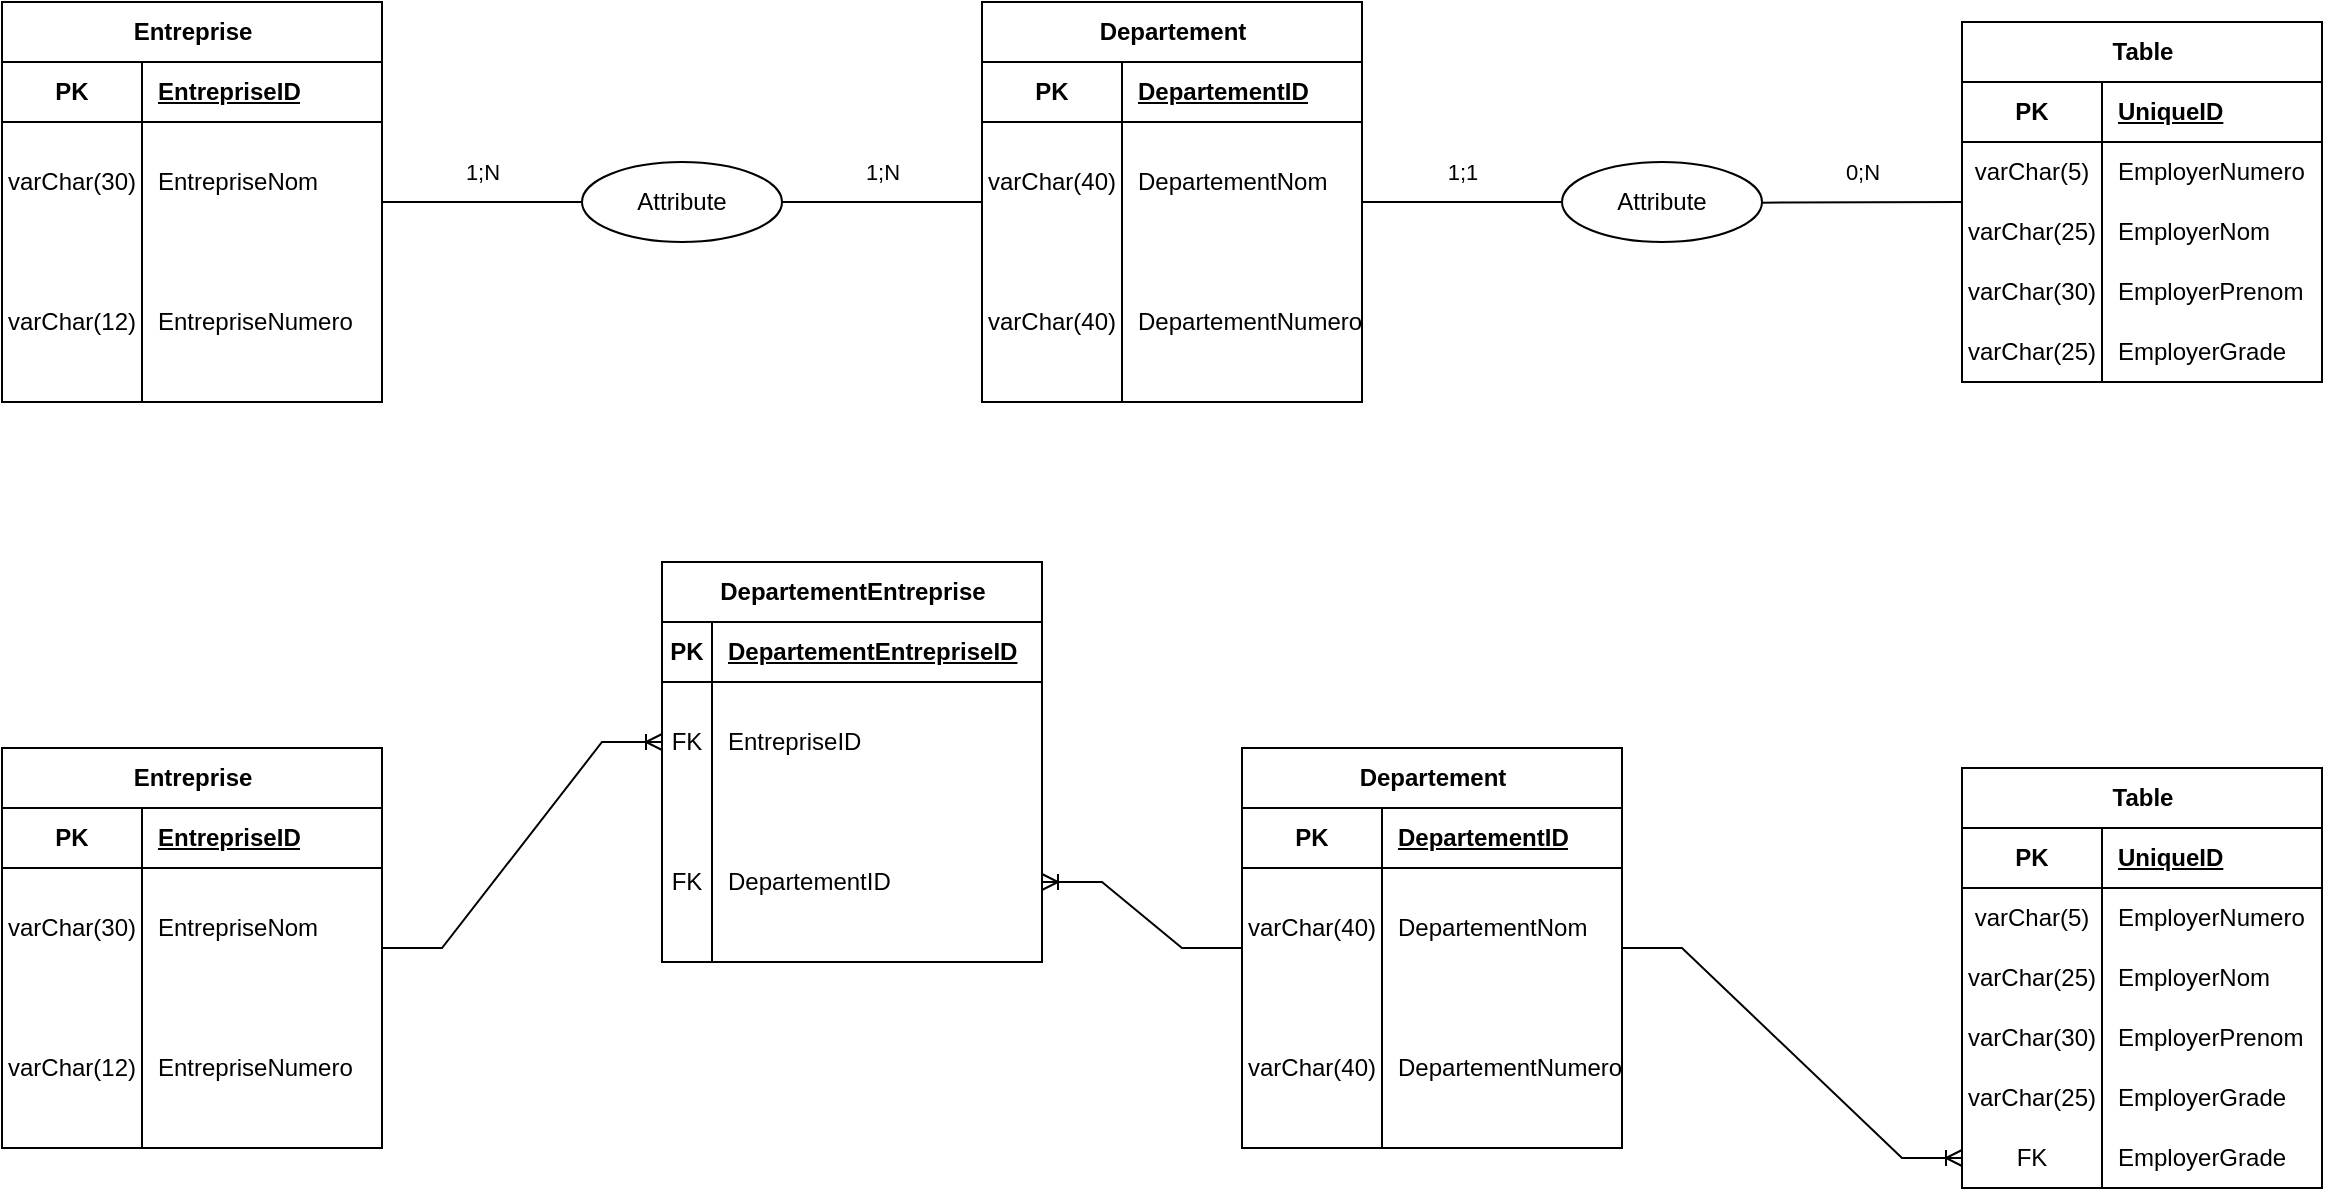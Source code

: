 <mxfile version="21.7.5" type="device">
  <diagram name="Page-1" id="FYcYYk6gHiNEtjK7RV77">
    <mxGraphModel dx="1418" dy="820" grid="1" gridSize="10" guides="1" tooltips="1" connect="1" arrows="1" fold="1" page="1" pageScale="1" pageWidth="1169" pageHeight="827" math="0" shadow="0">
      <root>
        <mxCell id="0" />
        <mxCell id="1" parent="0" />
        <mxCell id="wc8PRvtzHhHLdysX_va_-14" value="Entreprise" style="shape=table;startSize=30;container=1;collapsible=1;childLayout=tableLayout;fixedRows=1;rowLines=0;fontStyle=1;align=center;resizeLast=1;html=1;" parent="1" vertex="1">
          <mxGeometry y="40" width="190" height="200" as="geometry" />
        </mxCell>
        <mxCell id="wc8PRvtzHhHLdysX_va_-15" value="" style="shape=tableRow;horizontal=0;startSize=0;swimlaneHead=0;swimlaneBody=0;fillColor=none;collapsible=0;dropTarget=0;points=[[0,0.5],[1,0.5]];portConstraint=eastwest;top=0;left=0;right=0;bottom=1;" parent="wc8PRvtzHhHLdysX_va_-14" vertex="1">
          <mxGeometry y="30" width="190" height="30" as="geometry" />
        </mxCell>
        <mxCell id="wc8PRvtzHhHLdysX_va_-16" value="PK" style="shape=partialRectangle;connectable=0;fillColor=none;top=0;left=0;bottom=0;right=0;fontStyle=1;overflow=hidden;whiteSpace=wrap;html=1;" parent="wc8PRvtzHhHLdysX_va_-15" vertex="1">
          <mxGeometry width="70" height="30" as="geometry">
            <mxRectangle width="70" height="30" as="alternateBounds" />
          </mxGeometry>
        </mxCell>
        <mxCell id="wc8PRvtzHhHLdysX_va_-17" value="EntrepriseID" style="shape=partialRectangle;connectable=0;fillColor=none;top=0;left=0;bottom=0;right=0;align=left;spacingLeft=6;fontStyle=5;overflow=hidden;whiteSpace=wrap;html=1;" parent="wc8PRvtzHhHLdysX_va_-15" vertex="1">
          <mxGeometry x="70" width="120" height="30" as="geometry">
            <mxRectangle width="120" height="30" as="alternateBounds" />
          </mxGeometry>
        </mxCell>
        <mxCell id="wc8PRvtzHhHLdysX_va_-18" value="" style="shape=tableRow;horizontal=0;startSize=0;swimlaneHead=0;swimlaneBody=0;fillColor=none;collapsible=0;dropTarget=0;points=[[0,0.5],[1,0.5]];portConstraint=eastwest;top=0;left=0;right=0;bottom=0;" parent="wc8PRvtzHhHLdysX_va_-14" vertex="1">
          <mxGeometry y="60" width="190" height="60" as="geometry" />
        </mxCell>
        <mxCell id="wc8PRvtzHhHLdysX_va_-19" value="varChar(30)" style="shape=partialRectangle;connectable=0;fillColor=none;top=0;left=0;bottom=0;right=0;editable=1;overflow=hidden;whiteSpace=wrap;html=1;" parent="wc8PRvtzHhHLdysX_va_-18" vertex="1">
          <mxGeometry width="70" height="60" as="geometry">
            <mxRectangle width="70" height="60" as="alternateBounds" />
          </mxGeometry>
        </mxCell>
        <mxCell id="wc8PRvtzHhHLdysX_va_-20" value="EntrepriseNom" style="shape=partialRectangle;connectable=0;fillColor=none;top=0;left=0;bottom=0;right=0;align=left;spacingLeft=6;overflow=hidden;whiteSpace=wrap;html=1;" parent="wc8PRvtzHhHLdysX_va_-18" vertex="1">
          <mxGeometry x="70" width="120" height="60" as="geometry">
            <mxRectangle width="120" height="60" as="alternateBounds" />
          </mxGeometry>
        </mxCell>
        <mxCell id="wc8PRvtzHhHLdysX_va_-21" value="" style="shape=tableRow;horizontal=0;startSize=0;swimlaneHead=0;swimlaneBody=0;fillColor=none;collapsible=0;dropTarget=0;points=[[0,0.5],[1,0.5]];portConstraint=eastwest;top=0;left=0;right=0;bottom=0;" parent="wc8PRvtzHhHLdysX_va_-14" vertex="1">
          <mxGeometry y="120" width="190" height="80" as="geometry" />
        </mxCell>
        <mxCell id="wc8PRvtzHhHLdysX_va_-22" value="varChar(12)" style="shape=partialRectangle;connectable=0;fillColor=none;top=0;left=0;bottom=0;right=0;editable=1;overflow=hidden;whiteSpace=wrap;html=1;" parent="wc8PRvtzHhHLdysX_va_-21" vertex="1">
          <mxGeometry width="70" height="80" as="geometry">
            <mxRectangle width="70" height="80" as="alternateBounds" />
          </mxGeometry>
        </mxCell>
        <mxCell id="wc8PRvtzHhHLdysX_va_-23" value="EntrepriseNumero" style="shape=partialRectangle;connectable=0;fillColor=none;top=0;left=0;bottom=0;right=0;align=left;spacingLeft=6;overflow=hidden;whiteSpace=wrap;html=1;" parent="wc8PRvtzHhHLdysX_va_-21" vertex="1">
          <mxGeometry x="70" width="120" height="80" as="geometry">
            <mxRectangle width="120" height="80" as="alternateBounds" />
          </mxGeometry>
        </mxCell>
        <mxCell id="wc8PRvtzHhHLdysX_va_-40" value="Attribute" style="ellipse;whiteSpace=wrap;html=1;align=center;" parent="1" vertex="1">
          <mxGeometry x="290" y="120" width="100" height="40" as="geometry" />
        </mxCell>
        <mxCell id="wc8PRvtzHhHLdysX_va_-41" value="Attribute" style="ellipse;whiteSpace=wrap;html=1;align=center;" parent="1" vertex="1">
          <mxGeometry x="780" y="120" width="100" height="40" as="geometry" />
        </mxCell>
        <mxCell id="wc8PRvtzHhHLdysX_va_-42" value="" style="endArrow=none;html=1;rounded=0;" parent="1" source="wc8PRvtzHhHLdysX_va_-14" target="wc8PRvtzHhHLdysX_va_-40" edge="1">
          <mxGeometry relative="1" as="geometry">
            <mxPoint x="330" y="430" as="sourcePoint" />
            <mxPoint x="490" y="430" as="targetPoint" />
          </mxGeometry>
        </mxCell>
        <mxCell id="wc8PRvtzHhHLdysX_va_-66" value="1;N" style="edgeLabel;html=1;align=center;verticalAlign=middle;resizable=0;points=[];" parent="wc8PRvtzHhHLdysX_va_-42" vertex="1" connectable="0">
          <mxGeometry relative="1" as="geometry">
            <mxPoint y="-15" as="offset" />
          </mxGeometry>
        </mxCell>
        <mxCell id="wc8PRvtzHhHLdysX_va_-43" value="" style="endArrow=none;html=1;rounded=0;" parent="1" source="wc8PRvtzHhHLdysX_va_-46" target="wc8PRvtzHhHLdysX_va_-40" edge="1">
          <mxGeometry relative="1" as="geometry">
            <mxPoint x="505" y="123.511" as="sourcePoint" />
            <mxPoint x="410" y="115" as="targetPoint" />
          </mxGeometry>
        </mxCell>
        <mxCell id="wc8PRvtzHhHLdysX_va_-67" value="1;N" style="edgeLabel;html=1;align=center;verticalAlign=middle;resizable=0;points=[];" parent="wc8PRvtzHhHLdysX_va_-43" vertex="1" connectable="0">
          <mxGeometry relative="1" as="geometry">
            <mxPoint y="-15" as="offset" />
          </mxGeometry>
        </mxCell>
        <mxCell id="wc8PRvtzHhHLdysX_va_-44" value="" style="endArrow=none;html=1;rounded=0;" parent="1" source="wc8PRvtzHhHLdysX_va_-41" target="wc8PRvtzHhHLdysX_va_-46" edge="1">
          <mxGeometry relative="1" as="geometry">
            <mxPoint x="450" y="125" as="sourcePoint" />
            <mxPoint x="665" y="115" as="targetPoint" />
          </mxGeometry>
        </mxCell>
        <mxCell id="wc8PRvtzHhHLdysX_va_-68" value="1;1" style="edgeLabel;html=1;align=center;verticalAlign=middle;resizable=0;points=[];" parent="wc8PRvtzHhHLdysX_va_-44" vertex="1" connectable="0">
          <mxGeometry relative="1" as="geometry">
            <mxPoint y="-15" as="offset" />
          </mxGeometry>
        </mxCell>
        <mxCell id="wc8PRvtzHhHLdysX_va_-45" value="" style="endArrow=none;html=1;rounded=0;" parent="1" source="wc8PRvtzHhHLdysX_va_-41" target="wc8PRvtzHhHLdysX_va_-127" edge="1">
          <mxGeometry relative="1" as="geometry">
            <mxPoint x="640" y="125" as="sourcePoint" />
            <mxPoint x="970" y="140" as="targetPoint" />
          </mxGeometry>
        </mxCell>
        <mxCell id="wc8PRvtzHhHLdysX_va_-69" value="0;N" style="edgeLabel;html=1;align=center;verticalAlign=middle;resizable=0;points=[];" parent="wc8PRvtzHhHLdysX_va_-45" vertex="1" connectable="0">
          <mxGeometry relative="1" as="geometry">
            <mxPoint y="-15" as="offset" />
          </mxGeometry>
        </mxCell>
        <mxCell id="wc8PRvtzHhHLdysX_va_-46" value="Departement" style="shape=table;startSize=30;container=1;collapsible=1;childLayout=tableLayout;fixedRows=1;rowLines=0;fontStyle=1;align=center;resizeLast=1;html=1;" parent="1" vertex="1">
          <mxGeometry x="490" y="40" width="190" height="200" as="geometry" />
        </mxCell>
        <mxCell id="wc8PRvtzHhHLdysX_va_-47" value="" style="shape=tableRow;horizontal=0;startSize=0;swimlaneHead=0;swimlaneBody=0;fillColor=none;collapsible=0;dropTarget=0;points=[[0,0.5],[1,0.5]];portConstraint=eastwest;top=0;left=0;right=0;bottom=1;" parent="wc8PRvtzHhHLdysX_va_-46" vertex="1">
          <mxGeometry y="30" width="190" height="30" as="geometry" />
        </mxCell>
        <mxCell id="wc8PRvtzHhHLdysX_va_-48" value="PK" style="shape=partialRectangle;connectable=0;fillColor=none;top=0;left=0;bottom=0;right=0;fontStyle=1;overflow=hidden;whiteSpace=wrap;html=1;" parent="wc8PRvtzHhHLdysX_va_-47" vertex="1">
          <mxGeometry width="70" height="30" as="geometry">
            <mxRectangle width="70" height="30" as="alternateBounds" />
          </mxGeometry>
        </mxCell>
        <mxCell id="wc8PRvtzHhHLdysX_va_-49" value="DepartementID" style="shape=partialRectangle;connectable=0;fillColor=none;top=0;left=0;bottom=0;right=0;align=left;spacingLeft=6;fontStyle=5;overflow=hidden;whiteSpace=wrap;html=1;" parent="wc8PRvtzHhHLdysX_va_-47" vertex="1">
          <mxGeometry x="70" width="120" height="30" as="geometry">
            <mxRectangle width="120" height="30" as="alternateBounds" />
          </mxGeometry>
        </mxCell>
        <mxCell id="wc8PRvtzHhHLdysX_va_-50" value="" style="shape=tableRow;horizontal=0;startSize=0;swimlaneHead=0;swimlaneBody=0;fillColor=none;collapsible=0;dropTarget=0;points=[[0,0.5],[1,0.5]];portConstraint=eastwest;top=0;left=0;right=0;bottom=0;" parent="wc8PRvtzHhHLdysX_va_-46" vertex="1">
          <mxGeometry y="60" width="190" height="60" as="geometry" />
        </mxCell>
        <mxCell id="wc8PRvtzHhHLdysX_va_-51" value="varChar(40)" style="shape=partialRectangle;connectable=0;fillColor=none;top=0;left=0;bottom=0;right=0;editable=1;overflow=hidden;whiteSpace=wrap;html=1;" parent="wc8PRvtzHhHLdysX_va_-50" vertex="1">
          <mxGeometry width="70" height="60" as="geometry">
            <mxRectangle width="70" height="60" as="alternateBounds" />
          </mxGeometry>
        </mxCell>
        <mxCell id="wc8PRvtzHhHLdysX_va_-52" value="DepartementNom" style="shape=partialRectangle;connectable=0;fillColor=none;top=0;left=0;bottom=0;right=0;align=left;spacingLeft=6;overflow=hidden;whiteSpace=wrap;html=1;" parent="wc8PRvtzHhHLdysX_va_-50" vertex="1">
          <mxGeometry x="70" width="120" height="60" as="geometry">
            <mxRectangle width="120" height="60" as="alternateBounds" />
          </mxGeometry>
        </mxCell>
        <mxCell id="wc8PRvtzHhHLdysX_va_-53" value="" style="shape=tableRow;horizontal=0;startSize=0;swimlaneHead=0;swimlaneBody=0;fillColor=none;collapsible=0;dropTarget=0;points=[[0,0.5],[1,0.5]];portConstraint=eastwest;top=0;left=0;right=0;bottom=0;" parent="wc8PRvtzHhHLdysX_va_-46" vertex="1">
          <mxGeometry y="120" width="190" height="80" as="geometry" />
        </mxCell>
        <mxCell id="wc8PRvtzHhHLdysX_va_-54" value="varChar(40)" style="shape=partialRectangle;connectable=0;fillColor=none;top=0;left=0;bottom=0;right=0;editable=1;overflow=hidden;whiteSpace=wrap;html=1;" parent="wc8PRvtzHhHLdysX_va_-53" vertex="1">
          <mxGeometry width="70" height="80" as="geometry">
            <mxRectangle width="70" height="80" as="alternateBounds" />
          </mxGeometry>
        </mxCell>
        <mxCell id="wc8PRvtzHhHLdysX_va_-55" value="DepartementNumero" style="shape=partialRectangle;connectable=0;fillColor=none;top=0;left=0;bottom=0;right=0;align=left;spacingLeft=6;overflow=hidden;whiteSpace=wrap;html=1;" parent="wc8PRvtzHhHLdysX_va_-53" vertex="1">
          <mxGeometry x="70" width="120" height="80" as="geometry">
            <mxRectangle width="120" height="80" as="alternateBounds" />
          </mxGeometry>
        </mxCell>
        <mxCell id="wc8PRvtzHhHLdysX_va_-83" value="Entreprise" style="shape=table;startSize=30;container=1;collapsible=1;childLayout=tableLayout;fixedRows=1;rowLines=0;fontStyle=1;align=center;resizeLast=1;html=1;" parent="1" vertex="1">
          <mxGeometry y="413" width="190" height="200" as="geometry" />
        </mxCell>
        <mxCell id="wc8PRvtzHhHLdysX_va_-84" value="" style="shape=tableRow;horizontal=0;startSize=0;swimlaneHead=0;swimlaneBody=0;fillColor=none;collapsible=0;dropTarget=0;points=[[0,0.5],[1,0.5]];portConstraint=eastwest;top=0;left=0;right=0;bottom=1;" parent="wc8PRvtzHhHLdysX_va_-83" vertex="1">
          <mxGeometry y="30" width="190" height="30" as="geometry" />
        </mxCell>
        <mxCell id="wc8PRvtzHhHLdysX_va_-85" value="PK" style="shape=partialRectangle;connectable=0;fillColor=none;top=0;left=0;bottom=0;right=0;fontStyle=1;overflow=hidden;whiteSpace=wrap;html=1;" parent="wc8PRvtzHhHLdysX_va_-84" vertex="1">
          <mxGeometry width="70" height="30" as="geometry">
            <mxRectangle width="70" height="30" as="alternateBounds" />
          </mxGeometry>
        </mxCell>
        <mxCell id="wc8PRvtzHhHLdysX_va_-86" value="EntrepriseID" style="shape=partialRectangle;connectable=0;fillColor=none;top=0;left=0;bottom=0;right=0;align=left;spacingLeft=6;fontStyle=5;overflow=hidden;whiteSpace=wrap;html=1;" parent="wc8PRvtzHhHLdysX_va_-84" vertex="1">
          <mxGeometry x="70" width="120" height="30" as="geometry">
            <mxRectangle width="120" height="30" as="alternateBounds" />
          </mxGeometry>
        </mxCell>
        <mxCell id="wc8PRvtzHhHLdysX_va_-87" value="" style="shape=tableRow;horizontal=0;startSize=0;swimlaneHead=0;swimlaneBody=0;fillColor=none;collapsible=0;dropTarget=0;points=[[0,0.5],[1,0.5]];portConstraint=eastwest;top=0;left=0;right=0;bottom=0;" parent="wc8PRvtzHhHLdysX_va_-83" vertex="1">
          <mxGeometry y="60" width="190" height="60" as="geometry" />
        </mxCell>
        <mxCell id="wc8PRvtzHhHLdysX_va_-88" value="varChar(30)" style="shape=partialRectangle;connectable=0;fillColor=none;top=0;left=0;bottom=0;right=0;editable=1;overflow=hidden;whiteSpace=wrap;html=1;" parent="wc8PRvtzHhHLdysX_va_-87" vertex="1">
          <mxGeometry width="70" height="60" as="geometry">
            <mxRectangle width="70" height="60" as="alternateBounds" />
          </mxGeometry>
        </mxCell>
        <mxCell id="wc8PRvtzHhHLdysX_va_-89" value="EntrepriseNom" style="shape=partialRectangle;connectable=0;fillColor=none;top=0;left=0;bottom=0;right=0;align=left;spacingLeft=6;overflow=hidden;whiteSpace=wrap;html=1;" parent="wc8PRvtzHhHLdysX_va_-87" vertex="1">
          <mxGeometry x="70" width="120" height="60" as="geometry">
            <mxRectangle width="120" height="60" as="alternateBounds" />
          </mxGeometry>
        </mxCell>
        <mxCell id="wc8PRvtzHhHLdysX_va_-90" value="" style="shape=tableRow;horizontal=0;startSize=0;swimlaneHead=0;swimlaneBody=0;fillColor=none;collapsible=0;dropTarget=0;points=[[0,0.5],[1,0.5]];portConstraint=eastwest;top=0;left=0;right=0;bottom=0;" parent="wc8PRvtzHhHLdysX_va_-83" vertex="1">
          <mxGeometry y="120" width="190" height="80" as="geometry" />
        </mxCell>
        <mxCell id="wc8PRvtzHhHLdysX_va_-91" value="varChar(12)" style="shape=partialRectangle;connectable=0;fillColor=none;top=0;left=0;bottom=0;right=0;editable=1;overflow=hidden;whiteSpace=wrap;html=1;" parent="wc8PRvtzHhHLdysX_va_-90" vertex="1">
          <mxGeometry width="70" height="80" as="geometry">
            <mxRectangle width="70" height="80" as="alternateBounds" />
          </mxGeometry>
        </mxCell>
        <mxCell id="wc8PRvtzHhHLdysX_va_-92" value="EntrepriseNumero" style="shape=partialRectangle;connectable=0;fillColor=none;top=0;left=0;bottom=0;right=0;align=left;spacingLeft=6;overflow=hidden;whiteSpace=wrap;html=1;" parent="wc8PRvtzHhHLdysX_va_-90" vertex="1">
          <mxGeometry x="70" width="120" height="80" as="geometry">
            <mxRectangle width="120" height="80" as="alternateBounds" />
          </mxGeometry>
        </mxCell>
        <mxCell id="wc8PRvtzHhHLdysX_va_-93" value="DepartementEntreprise" style="shape=table;startSize=30;container=1;collapsible=1;childLayout=tableLayout;fixedRows=1;rowLines=0;fontStyle=1;align=center;resizeLast=1;html=1;" parent="1" vertex="1">
          <mxGeometry x="330" y="320" width="190" height="200" as="geometry" />
        </mxCell>
        <mxCell id="wc8PRvtzHhHLdysX_va_-94" value="" style="shape=tableRow;horizontal=0;startSize=0;swimlaneHead=0;swimlaneBody=0;fillColor=none;collapsible=0;dropTarget=0;points=[[0,0.5],[1,0.5]];portConstraint=eastwest;top=0;left=0;right=0;bottom=1;" parent="wc8PRvtzHhHLdysX_va_-93" vertex="1">
          <mxGeometry y="30" width="190" height="30" as="geometry" />
        </mxCell>
        <mxCell id="wc8PRvtzHhHLdysX_va_-95" value="PK" style="shape=partialRectangle;connectable=0;fillColor=none;top=0;left=0;bottom=0;right=0;fontStyle=1;overflow=hidden;whiteSpace=wrap;html=1;" parent="wc8PRvtzHhHLdysX_va_-94" vertex="1">
          <mxGeometry width="25" height="30" as="geometry">
            <mxRectangle width="25" height="30" as="alternateBounds" />
          </mxGeometry>
        </mxCell>
        <mxCell id="wc8PRvtzHhHLdysX_va_-96" value="DepartementEntrepriseID" style="shape=partialRectangle;connectable=0;fillColor=none;top=0;left=0;bottom=0;right=0;align=left;spacingLeft=6;fontStyle=5;overflow=hidden;whiteSpace=wrap;html=1;" parent="wc8PRvtzHhHLdysX_va_-94" vertex="1">
          <mxGeometry x="25" width="165" height="30" as="geometry">
            <mxRectangle width="165" height="30" as="alternateBounds" />
          </mxGeometry>
        </mxCell>
        <mxCell id="wc8PRvtzHhHLdysX_va_-97" value="" style="shape=tableRow;horizontal=0;startSize=0;swimlaneHead=0;swimlaneBody=0;fillColor=none;collapsible=0;dropTarget=0;points=[[0,0.5],[1,0.5]];portConstraint=eastwest;top=0;left=0;right=0;bottom=0;" parent="wc8PRvtzHhHLdysX_va_-93" vertex="1">
          <mxGeometry y="60" width="190" height="60" as="geometry" />
        </mxCell>
        <mxCell id="wc8PRvtzHhHLdysX_va_-98" value="FK" style="shape=partialRectangle;connectable=0;fillColor=none;top=0;left=0;bottom=0;right=0;editable=1;overflow=hidden;whiteSpace=wrap;html=1;" parent="wc8PRvtzHhHLdysX_va_-97" vertex="1">
          <mxGeometry width="25" height="60" as="geometry">
            <mxRectangle width="25" height="60" as="alternateBounds" />
          </mxGeometry>
        </mxCell>
        <mxCell id="wc8PRvtzHhHLdysX_va_-99" value="EntrepriseID" style="shape=partialRectangle;connectable=0;fillColor=none;top=0;left=0;bottom=0;right=0;align=left;spacingLeft=6;overflow=hidden;whiteSpace=wrap;html=1;" parent="wc8PRvtzHhHLdysX_va_-97" vertex="1">
          <mxGeometry x="25" width="165" height="60" as="geometry">
            <mxRectangle width="165" height="60" as="alternateBounds" />
          </mxGeometry>
        </mxCell>
        <mxCell id="wc8PRvtzHhHLdysX_va_-100" value="" style="shape=tableRow;horizontal=0;startSize=0;swimlaneHead=0;swimlaneBody=0;fillColor=none;collapsible=0;dropTarget=0;points=[[0,0.5],[1,0.5]];portConstraint=eastwest;top=0;left=0;right=0;bottom=0;" parent="wc8PRvtzHhHLdysX_va_-93" vertex="1">
          <mxGeometry y="120" width="190" height="80" as="geometry" />
        </mxCell>
        <mxCell id="wc8PRvtzHhHLdysX_va_-101" value="FK" style="shape=partialRectangle;connectable=0;fillColor=none;top=0;left=0;bottom=0;right=0;editable=1;overflow=hidden;whiteSpace=wrap;html=1;" parent="wc8PRvtzHhHLdysX_va_-100" vertex="1">
          <mxGeometry width="25" height="80" as="geometry">
            <mxRectangle width="25" height="80" as="alternateBounds" />
          </mxGeometry>
        </mxCell>
        <mxCell id="wc8PRvtzHhHLdysX_va_-102" value="DepartementID" style="shape=partialRectangle;connectable=0;fillColor=none;top=0;left=0;bottom=0;right=0;align=left;spacingLeft=6;overflow=hidden;whiteSpace=wrap;html=1;" parent="wc8PRvtzHhHLdysX_va_-100" vertex="1">
          <mxGeometry x="25" width="165" height="80" as="geometry">
            <mxRectangle width="165" height="80" as="alternateBounds" />
          </mxGeometry>
        </mxCell>
        <mxCell id="wc8PRvtzHhHLdysX_va_-105" value="" style="edgeStyle=entityRelationEdgeStyle;fontSize=12;html=1;endArrow=ERoneToMany;rounded=0;" parent="1" source="wc8PRvtzHhHLdysX_va_-83" target="wc8PRvtzHhHLdysX_va_-97" edge="1">
          <mxGeometry width="100" height="100" relative="1" as="geometry">
            <mxPoint x="460" y="370" as="sourcePoint" />
            <mxPoint x="560" y="270" as="targetPoint" />
          </mxGeometry>
        </mxCell>
        <mxCell id="wc8PRvtzHhHLdysX_va_-106" value="Departement" style="shape=table;startSize=30;container=1;collapsible=1;childLayout=tableLayout;fixedRows=1;rowLines=0;fontStyle=1;align=center;resizeLast=1;html=1;" parent="1" vertex="1">
          <mxGeometry x="620" y="413" width="190" height="200" as="geometry" />
        </mxCell>
        <mxCell id="wc8PRvtzHhHLdysX_va_-107" value="" style="shape=tableRow;horizontal=0;startSize=0;swimlaneHead=0;swimlaneBody=0;fillColor=none;collapsible=0;dropTarget=0;points=[[0,0.5],[1,0.5]];portConstraint=eastwest;top=0;left=0;right=0;bottom=1;" parent="wc8PRvtzHhHLdysX_va_-106" vertex="1">
          <mxGeometry y="30" width="190" height="30" as="geometry" />
        </mxCell>
        <mxCell id="wc8PRvtzHhHLdysX_va_-108" value="PK" style="shape=partialRectangle;connectable=0;fillColor=none;top=0;left=0;bottom=0;right=0;fontStyle=1;overflow=hidden;whiteSpace=wrap;html=1;" parent="wc8PRvtzHhHLdysX_va_-107" vertex="1">
          <mxGeometry width="70" height="30" as="geometry">
            <mxRectangle width="70" height="30" as="alternateBounds" />
          </mxGeometry>
        </mxCell>
        <mxCell id="wc8PRvtzHhHLdysX_va_-109" value="DepartementID" style="shape=partialRectangle;connectable=0;fillColor=none;top=0;left=0;bottom=0;right=0;align=left;spacingLeft=6;fontStyle=5;overflow=hidden;whiteSpace=wrap;html=1;" parent="wc8PRvtzHhHLdysX_va_-107" vertex="1">
          <mxGeometry x="70" width="120" height="30" as="geometry">
            <mxRectangle width="120" height="30" as="alternateBounds" />
          </mxGeometry>
        </mxCell>
        <mxCell id="wc8PRvtzHhHLdysX_va_-110" value="" style="shape=tableRow;horizontal=0;startSize=0;swimlaneHead=0;swimlaneBody=0;fillColor=none;collapsible=0;dropTarget=0;points=[[0,0.5],[1,0.5]];portConstraint=eastwest;top=0;left=0;right=0;bottom=0;" parent="wc8PRvtzHhHLdysX_va_-106" vertex="1">
          <mxGeometry y="60" width="190" height="60" as="geometry" />
        </mxCell>
        <mxCell id="wc8PRvtzHhHLdysX_va_-111" value="varChar(40)" style="shape=partialRectangle;connectable=0;fillColor=none;top=0;left=0;bottom=0;right=0;editable=1;overflow=hidden;whiteSpace=wrap;html=1;" parent="wc8PRvtzHhHLdysX_va_-110" vertex="1">
          <mxGeometry width="70" height="60" as="geometry">
            <mxRectangle width="70" height="60" as="alternateBounds" />
          </mxGeometry>
        </mxCell>
        <mxCell id="wc8PRvtzHhHLdysX_va_-112" value="DepartementNom" style="shape=partialRectangle;connectable=0;fillColor=none;top=0;left=0;bottom=0;right=0;align=left;spacingLeft=6;overflow=hidden;whiteSpace=wrap;html=1;" parent="wc8PRvtzHhHLdysX_va_-110" vertex="1">
          <mxGeometry x="70" width="120" height="60" as="geometry">
            <mxRectangle width="120" height="60" as="alternateBounds" />
          </mxGeometry>
        </mxCell>
        <mxCell id="wc8PRvtzHhHLdysX_va_-113" value="" style="shape=tableRow;horizontal=0;startSize=0;swimlaneHead=0;swimlaneBody=0;fillColor=none;collapsible=0;dropTarget=0;points=[[0,0.5],[1,0.5]];portConstraint=eastwest;top=0;left=0;right=0;bottom=0;" parent="wc8PRvtzHhHLdysX_va_-106" vertex="1">
          <mxGeometry y="120" width="190" height="80" as="geometry" />
        </mxCell>
        <mxCell id="wc8PRvtzHhHLdysX_va_-114" value="varChar(40)" style="shape=partialRectangle;connectable=0;fillColor=none;top=0;left=0;bottom=0;right=0;editable=1;overflow=hidden;whiteSpace=wrap;html=1;" parent="wc8PRvtzHhHLdysX_va_-113" vertex="1">
          <mxGeometry width="70" height="80" as="geometry">
            <mxRectangle width="70" height="80" as="alternateBounds" />
          </mxGeometry>
        </mxCell>
        <mxCell id="wc8PRvtzHhHLdysX_va_-115" value="DepartementNumero" style="shape=partialRectangle;connectable=0;fillColor=none;top=0;left=0;bottom=0;right=0;align=left;spacingLeft=6;overflow=hidden;whiteSpace=wrap;html=1;" parent="wc8PRvtzHhHLdysX_va_-113" vertex="1">
          <mxGeometry x="70" width="120" height="80" as="geometry">
            <mxRectangle width="120" height="80" as="alternateBounds" />
          </mxGeometry>
        </mxCell>
        <mxCell id="wc8PRvtzHhHLdysX_va_-116" value="" style="edgeStyle=entityRelationEdgeStyle;fontSize=12;html=1;endArrow=ERoneToMany;rounded=0;" parent="1" source="wc8PRvtzHhHLdysX_va_-106" target="wc8PRvtzHhHLdysX_va_-100" edge="1">
          <mxGeometry width="100" height="100" relative="1" as="geometry">
            <mxPoint x="200" y="523" as="sourcePoint" />
            <mxPoint x="270" y="430" as="targetPoint" />
          </mxGeometry>
        </mxCell>
        <mxCell id="wc8PRvtzHhHLdysX_va_-127" value="Table" style="shape=table;startSize=30;container=1;collapsible=1;childLayout=tableLayout;fixedRows=1;rowLines=0;fontStyle=1;align=center;resizeLast=1;html=1;direction=east;" parent="1" vertex="1">
          <mxGeometry x="980" y="50" width="180" height="180" as="geometry" />
        </mxCell>
        <mxCell id="wc8PRvtzHhHLdysX_va_-128" value="" style="shape=tableRow;horizontal=0;startSize=0;swimlaneHead=0;swimlaneBody=0;fillColor=none;collapsible=0;dropTarget=0;points=[[0,0.5],[1,0.5]];portConstraint=eastwest;top=0;left=0;right=0;bottom=1;" parent="wc8PRvtzHhHLdysX_va_-127" vertex="1">
          <mxGeometry y="30" width="180" height="30" as="geometry" />
        </mxCell>
        <mxCell id="wc8PRvtzHhHLdysX_va_-129" value="PK" style="shape=partialRectangle;connectable=0;fillColor=none;top=0;left=0;bottom=0;right=0;fontStyle=1;overflow=hidden;whiteSpace=wrap;html=1;" parent="wc8PRvtzHhHLdysX_va_-128" vertex="1">
          <mxGeometry width="70" height="30" as="geometry">
            <mxRectangle width="70" height="30" as="alternateBounds" />
          </mxGeometry>
        </mxCell>
        <mxCell id="wc8PRvtzHhHLdysX_va_-130" value="UniqueID" style="shape=partialRectangle;connectable=0;fillColor=none;top=0;left=0;bottom=0;right=0;align=left;spacingLeft=6;fontStyle=5;overflow=hidden;whiteSpace=wrap;html=1;" parent="wc8PRvtzHhHLdysX_va_-128" vertex="1">
          <mxGeometry x="70" width="110" height="30" as="geometry">
            <mxRectangle width="110" height="30" as="alternateBounds" />
          </mxGeometry>
        </mxCell>
        <mxCell id="wc8PRvtzHhHLdysX_va_-131" value="" style="shape=tableRow;horizontal=0;startSize=0;swimlaneHead=0;swimlaneBody=0;fillColor=none;collapsible=0;dropTarget=0;points=[[0,0.5],[1,0.5]];portConstraint=eastwest;top=0;left=0;right=0;bottom=0;" parent="wc8PRvtzHhHLdysX_va_-127" vertex="1">
          <mxGeometry y="60" width="180" height="30" as="geometry" />
        </mxCell>
        <mxCell id="wc8PRvtzHhHLdysX_va_-132" value="varChar(5)" style="shape=partialRectangle;connectable=0;fillColor=none;top=0;left=0;bottom=0;right=0;editable=1;overflow=hidden;whiteSpace=wrap;html=1;" parent="wc8PRvtzHhHLdysX_va_-131" vertex="1">
          <mxGeometry width="70" height="30" as="geometry">
            <mxRectangle width="70" height="30" as="alternateBounds" />
          </mxGeometry>
        </mxCell>
        <mxCell id="wc8PRvtzHhHLdysX_va_-133" value="EmployerNumero" style="shape=partialRectangle;connectable=0;fillColor=none;top=0;left=0;bottom=0;right=0;align=left;spacingLeft=6;overflow=hidden;whiteSpace=wrap;html=1;" parent="wc8PRvtzHhHLdysX_va_-131" vertex="1">
          <mxGeometry x="70" width="110" height="30" as="geometry">
            <mxRectangle width="110" height="30" as="alternateBounds" />
          </mxGeometry>
        </mxCell>
        <mxCell id="wc8PRvtzHhHLdysX_va_-134" value="" style="shape=tableRow;horizontal=0;startSize=0;swimlaneHead=0;swimlaneBody=0;fillColor=none;collapsible=0;dropTarget=0;points=[[0,0.5],[1,0.5]];portConstraint=eastwest;top=0;left=0;right=0;bottom=0;" parent="wc8PRvtzHhHLdysX_va_-127" vertex="1">
          <mxGeometry y="90" width="180" height="30" as="geometry" />
        </mxCell>
        <mxCell id="wc8PRvtzHhHLdysX_va_-135" value="varChar(25)" style="shape=partialRectangle;connectable=0;fillColor=none;top=0;left=0;bottom=0;right=0;editable=1;overflow=hidden;whiteSpace=wrap;html=1;" parent="wc8PRvtzHhHLdysX_va_-134" vertex="1">
          <mxGeometry width="70" height="30" as="geometry">
            <mxRectangle width="70" height="30" as="alternateBounds" />
          </mxGeometry>
        </mxCell>
        <mxCell id="wc8PRvtzHhHLdysX_va_-136" value="EmployerNom" style="shape=partialRectangle;connectable=0;fillColor=none;top=0;left=0;bottom=0;right=0;align=left;spacingLeft=6;overflow=hidden;whiteSpace=wrap;html=1;" parent="wc8PRvtzHhHLdysX_va_-134" vertex="1">
          <mxGeometry x="70" width="110" height="30" as="geometry">
            <mxRectangle width="110" height="30" as="alternateBounds" />
          </mxGeometry>
        </mxCell>
        <mxCell id="wc8PRvtzHhHLdysX_va_-137" value="" style="shape=tableRow;horizontal=0;startSize=0;swimlaneHead=0;swimlaneBody=0;fillColor=none;collapsible=0;dropTarget=0;points=[[0,0.5],[1,0.5]];portConstraint=eastwest;top=0;left=0;right=0;bottom=0;" parent="wc8PRvtzHhHLdysX_va_-127" vertex="1">
          <mxGeometry y="120" width="180" height="30" as="geometry" />
        </mxCell>
        <mxCell id="wc8PRvtzHhHLdysX_va_-138" value="varChar(30)" style="shape=partialRectangle;connectable=0;fillColor=none;top=0;left=0;bottom=0;right=0;editable=1;overflow=hidden;whiteSpace=wrap;html=1;" parent="wc8PRvtzHhHLdysX_va_-137" vertex="1">
          <mxGeometry width="70" height="30" as="geometry">
            <mxRectangle width="70" height="30" as="alternateBounds" />
          </mxGeometry>
        </mxCell>
        <mxCell id="wc8PRvtzHhHLdysX_va_-139" value="EmployerPrenom" style="shape=partialRectangle;connectable=0;fillColor=none;top=0;left=0;bottom=0;right=0;align=left;spacingLeft=6;overflow=hidden;whiteSpace=wrap;html=1;" parent="wc8PRvtzHhHLdysX_va_-137" vertex="1">
          <mxGeometry x="70" width="110" height="30" as="geometry">
            <mxRectangle width="110" height="30" as="alternateBounds" />
          </mxGeometry>
        </mxCell>
        <mxCell id="wc8PRvtzHhHLdysX_va_-141" style="shape=tableRow;horizontal=0;startSize=0;swimlaneHead=0;swimlaneBody=0;fillColor=none;collapsible=0;dropTarget=0;points=[[0,0.5],[1,0.5]];portConstraint=eastwest;top=0;left=0;right=0;bottom=0;" parent="wc8PRvtzHhHLdysX_va_-127" vertex="1">
          <mxGeometry y="150" width="180" height="30" as="geometry" />
        </mxCell>
        <mxCell id="wc8PRvtzHhHLdysX_va_-142" value="varChar(25)" style="shape=partialRectangle;connectable=0;fillColor=none;top=0;left=0;bottom=0;right=0;editable=1;overflow=hidden;whiteSpace=wrap;html=1;" parent="wc8PRvtzHhHLdysX_va_-141" vertex="1">
          <mxGeometry width="70" height="30" as="geometry">
            <mxRectangle width="70" height="30" as="alternateBounds" />
          </mxGeometry>
        </mxCell>
        <mxCell id="wc8PRvtzHhHLdysX_va_-143" value="EmployerGrade" style="shape=partialRectangle;connectable=0;fillColor=none;top=0;left=0;bottom=0;right=0;align=left;spacingLeft=6;overflow=hidden;whiteSpace=wrap;html=1;" parent="wc8PRvtzHhHLdysX_va_-141" vertex="1">
          <mxGeometry x="70" width="110" height="30" as="geometry">
            <mxRectangle width="110" height="30" as="alternateBounds" />
          </mxGeometry>
        </mxCell>
        <mxCell id="wc8PRvtzHhHLdysX_va_-166" value="Table" style="shape=table;startSize=30;container=1;collapsible=1;childLayout=tableLayout;fixedRows=1;rowLines=0;fontStyle=1;align=center;resizeLast=1;html=1;direction=east;" parent="1" vertex="1">
          <mxGeometry x="980" y="423" width="180" height="210" as="geometry" />
        </mxCell>
        <mxCell id="wc8PRvtzHhHLdysX_va_-167" value="" style="shape=tableRow;horizontal=0;startSize=0;swimlaneHead=0;swimlaneBody=0;fillColor=none;collapsible=0;dropTarget=0;points=[[0,0.5],[1,0.5]];portConstraint=eastwest;top=0;left=0;right=0;bottom=1;" parent="wc8PRvtzHhHLdysX_va_-166" vertex="1">
          <mxGeometry y="30" width="180" height="30" as="geometry" />
        </mxCell>
        <mxCell id="wc8PRvtzHhHLdysX_va_-168" value="PK" style="shape=partialRectangle;connectable=0;fillColor=none;top=0;left=0;bottom=0;right=0;fontStyle=1;overflow=hidden;whiteSpace=wrap;html=1;" parent="wc8PRvtzHhHLdysX_va_-167" vertex="1">
          <mxGeometry width="70" height="30" as="geometry">
            <mxRectangle width="70" height="30" as="alternateBounds" />
          </mxGeometry>
        </mxCell>
        <mxCell id="wc8PRvtzHhHLdysX_va_-169" value="UniqueID" style="shape=partialRectangle;connectable=0;fillColor=none;top=0;left=0;bottom=0;right=0;align=left;spacingLeft=6;fontStyle=5;overflow=hidden;whiteSpace=wrap;html=1;" parent="wc8PRvtzHhHLdysX_va_-167" vertex="1">
          <mxGeometry x="70" width="110" height="30" as="geometry">
            <mxRectangle width="110" height="30" as="alternateBounds" />
          </mxGeometry>
        </mxCell>
        <mxCell id="wc8PRvtzHhHLdysX_va_-170" value="" style="shape=tableRow;horizontal=0;startSize=0;swimlaneHead=0;swimlaneBody=0;fillColor=none;collapsible=0;dropTarget=0;points=[[0,0.5],[1,0.5]];portConstraint=eastwest;top=0;left=0;right=0;bottom=0;" parent="wc8PRvtzHhHLdysX_va_-166" vertex="1">
          <mxGeometry y="60" width="180" height="30" as="geometry" />
        </mxCell>
        <mxCell id="wc8PRvtzHhHLdysX_va_-171" value="varChar(5)" style="shape=partialRectangle;connectable=0;fillColor=none;top=0;left=0;bottom=0;right=0;editable=1;overflow=hidden;whiteSpace=wrap;html=1;" parent="wc8PRvtzHhHLdysX_va_-170" vertex="1">
          <mxGeometry width="70" height="30" as="geometry">
            <mxRectangle width="70" height="30" as="alternateBounds" />
          </mxGeometry>
        </mxCell>
        <mxCell id="wc8PRvtzHhHLdysX_va_-172" value="EmployerNumero" style="shape=partialRectangle;connectable=0;fillColor=none;top=0;left=0;bottom=0;right=0;align=left;spacingLeft=6;overflow=hidden;whiteSpace=wrap;html=1;" parent="wc8PRvtzHhHLdysX_va_-170" vertex="1">
          <mxGeometry x="70" width="110" height="30" as="geometry">
            <mxRectangle width="110" height="30" as="alternateBounds" />
          </mxGeometry>
        </mxCell>
        <mxCell id="wc8PRvtzHhHLdysX_va_-173" value="" style="shape=tableRow;horizontal=0;startSize=0;swimlaneHead=0;swimlaneBody=0;fillColor=none;collapsible=0;dropTarget=0;points=[[0,0.5],[1,0.5]];portConstraint=eastwest;top=0;left=0;right=0;bottom=0;" parent="wc8PRvtzHhHLdysX_va_-166" vertex="1">
          <mxGeometry y="90" width="180" height="30" as="geometry" />
        </mxCell>
        <mxCell id="wc8PRvtzHhHLdysX_va_-174" value="varChar(25)" style="shape=partialRectangle;connectable=0;fillColor=none;top=0;left=0;bottom=0;right=0;editable=1;overflow=hidden;whiteSpace=wrap;html=1;" parent="wc8PRvtzHhHLdysX_va_-173" vertex="1">
          <mxGeometry width="70" height="30" as="geometry">
            <mxRectangle width="70" height="30" as="alternateBounds" />
          </mxGeometry>
        </mxCell>
        <mxCell id="wc8PRvtzHhHLdysX_va_-175" value="EmployerNom" style="shape=partialRectangle;connectable=0;fillColor=none;top=0;left=0;bottom=0;right=0;align=left;spacingLeft=6;overflow=hidden;whiteSpace=wrap;html=1;" parent="wc8PRvtzHhHLdysX_va_-173" vertex="1">
          <mxGeometry x="70" width="110" height="30" as="geometry">
            <mxRectangle width="110" height="30" as="alternateBounds" />
          </mxGeometry>
        </mxCell>
        <mxCell id="wc8PRvtzHhHLdysX_va_-176" value="" style="shape=tableRow;horizontal=0;startSize=0;swimlaneHead=0;swimlaneBody=0;fillColor=none;collapsible=0;dropTarget=0;points=[[0,0.5],[1,0.5]];portConstraint=eastwest;top=0;left=0;right=0;bottom=0;" parent="wc8PRvtzHhHLdysX_va_-166" vertex="1">
          <mxGeometry y="120" width="180" height="30" as="geometry" />
        </mxCell>
        <mxCell id="wc8PRvtzHhHLdysX_va_-177" value="varChar(30)" style="shape=partialRectangle;connectable=0;fillColor=none;top=0;left=0;bottom=0;right=0;editable=1;overflow=hidden;whiteSpace=wrap;html=1;" parent="wc8PRvtzHhHLdysX_va_-176" vertex="1">
          <mxGeometry width="70" height="30" as="geometry">
            <mxRectangle width="70" height="30" as="alternateBounds" />
          </mxGeometry>
        </mxCell>
        <mxCell id="wc8PRvtzHhHLdysX_va_-178" value="EmployerPrenom" style="shape=partialRectangle;connectable=0;fillColor=none;top=0;left=0;bottom=0;right=0;align=left;spacingLeft=6;overflow=hidden;whiteSpace=wrap;html=1;" parent="wc8PRvtzHhHLdysX_va_-176" vertex="1">
          <mxGeometry x="70" width="110" height="30" as="geometry">
            <mxRectangle width="110" height="30" as="alternateBounds" />
          </mxGeometry>
        </mxCell>
        <mxCell id="wc8PRvtzHhHLdysX_va_-179" style="shape=tableRow;horizontal=0;startSize=0;swimlaneHead=0;swimlaneBody=0;fillColor=none;collapsible=0;dropTarget=0;points=[[0,0.5],[1,0.5]];portConstraint=eastwest;top=0;left=0;right=0;bottom=0;" parent="wc8PRvtzHhHLdysX_va_-166" vertex="1">
          <mxGeometry y="150" width="180" height="30" as="geometry" />
        </mxCell>
        <mxCell id="wc8PRvtzHhHLdysX_va_-180" value="varChar(25)" style="shape=partialRectangle;connectable=0;fillColor=none;top=0;left=0;bottom=0;right=0;editable=1;overflow=hidden;whiteSpace=wrap;html=1;" parent="wc8PRvtzHhHLdysX_va_-179" vertex="1">
          <mxGeometry width="70" height="30" as="geometry">
            <mxRectangle width="70" height="30" as="alternateBounds" />
          </mxGeometry>
        </mxCell>
        <mxCell id="wc8PRvtzHhHLdysX_va_-181" value="EmployerGrade" style="shape=partialRectangle;connectable=0;fillColor=none;top=0;left=0;bottom=0;right=0;align=left;spacingLeft=6;overflow=hidden;whiteSpace=wrap;html=1;" parent="wc8PRvtzHhHLdysX_va_-179" vertex="1">
          <mxGeometry x="70" width="110" height="30" as="geometry">
            <mxRectangle width="110" height="30" as="alternateBounds" />
          </mxGeometry>
        </mxCell>
        <mxCell id="wc8PRvtzHhHLdysX_va_-182" style="shape=tableRow;horizontal=0;startSize=0;swimlaneHead=0;swimlaneBody=0;fillColor=none;collapsible=0;dropTarget=0;points=[[0,0.5],[1,0.5]];portConstraint=eastwest;top=0;left=0;right=0;bottom=0;" parent="wc8PRvtzHhHLdysX_va_-166" vertex="1">
          <mxGeometry y="180" width="180" height="30" as="geometry" />
        </mxCell>
        <mxCell id="wc8PRvtzHhHLdysX_va_-183" value="FK" style="shape=partialRectangle;connectable=0;fillColor=none;top=0;left=0;bottom=0;right=0;editable=1;overflow=hidden;whiteSpace=wrap;html=1;" parent="wc8PRvtzHhHLdysX_va_-182" vertex="1">
          <mxGeometry width="70" height="30" as="geometry">
            <mxRectangle width="70" height="30" as="alternateBounds" />
          </mxGeometry>
        </mxCell>
        <mxCell id="wc8PRvtzHhHLdysX_va_-184" value="EmployerGrade" style="shape=partialRectangle;connectable=0;fillColor=none;top=0;left=0;bottom=0;right=0;align=left;spacingLeft=6;overflow=hidden;whiteSpace=wrap;html=1;" parent="wc8PRvtzHhHLdysX_va_-182" vertex="1">
          <mxGeometry x="70" width="110" height="30" as="geometry">
            <mxRectangle width="110" height="30" as="alternateBounds" />
          </mxGeometry>
        </mxCell>
        <mxCell id="wc8PRvtzHhHLdysX_va_-185" value="" style="edgeStyle=entityRelationEdgeStyle;fontSize=12;html=1;endArrow=ERoneToMany;rounded=0;" parent="1" source="wc8PRvtzHhHLdysX_va_-106" target="wc8PRvtzHhHLdysX_va_-182" edge="1">
          <mxGeometry width="100" height="100" relative="1" as="geometry">
            <mxPoint x="460" y="370" as="sourcePoint" />
            <mxPoint x="560" y="270" as="targetPoint" />
          </mxGeometry>
        </mxCell>
      </root>
    </mxGraphModel>
  </diagram>
</mxfile>
